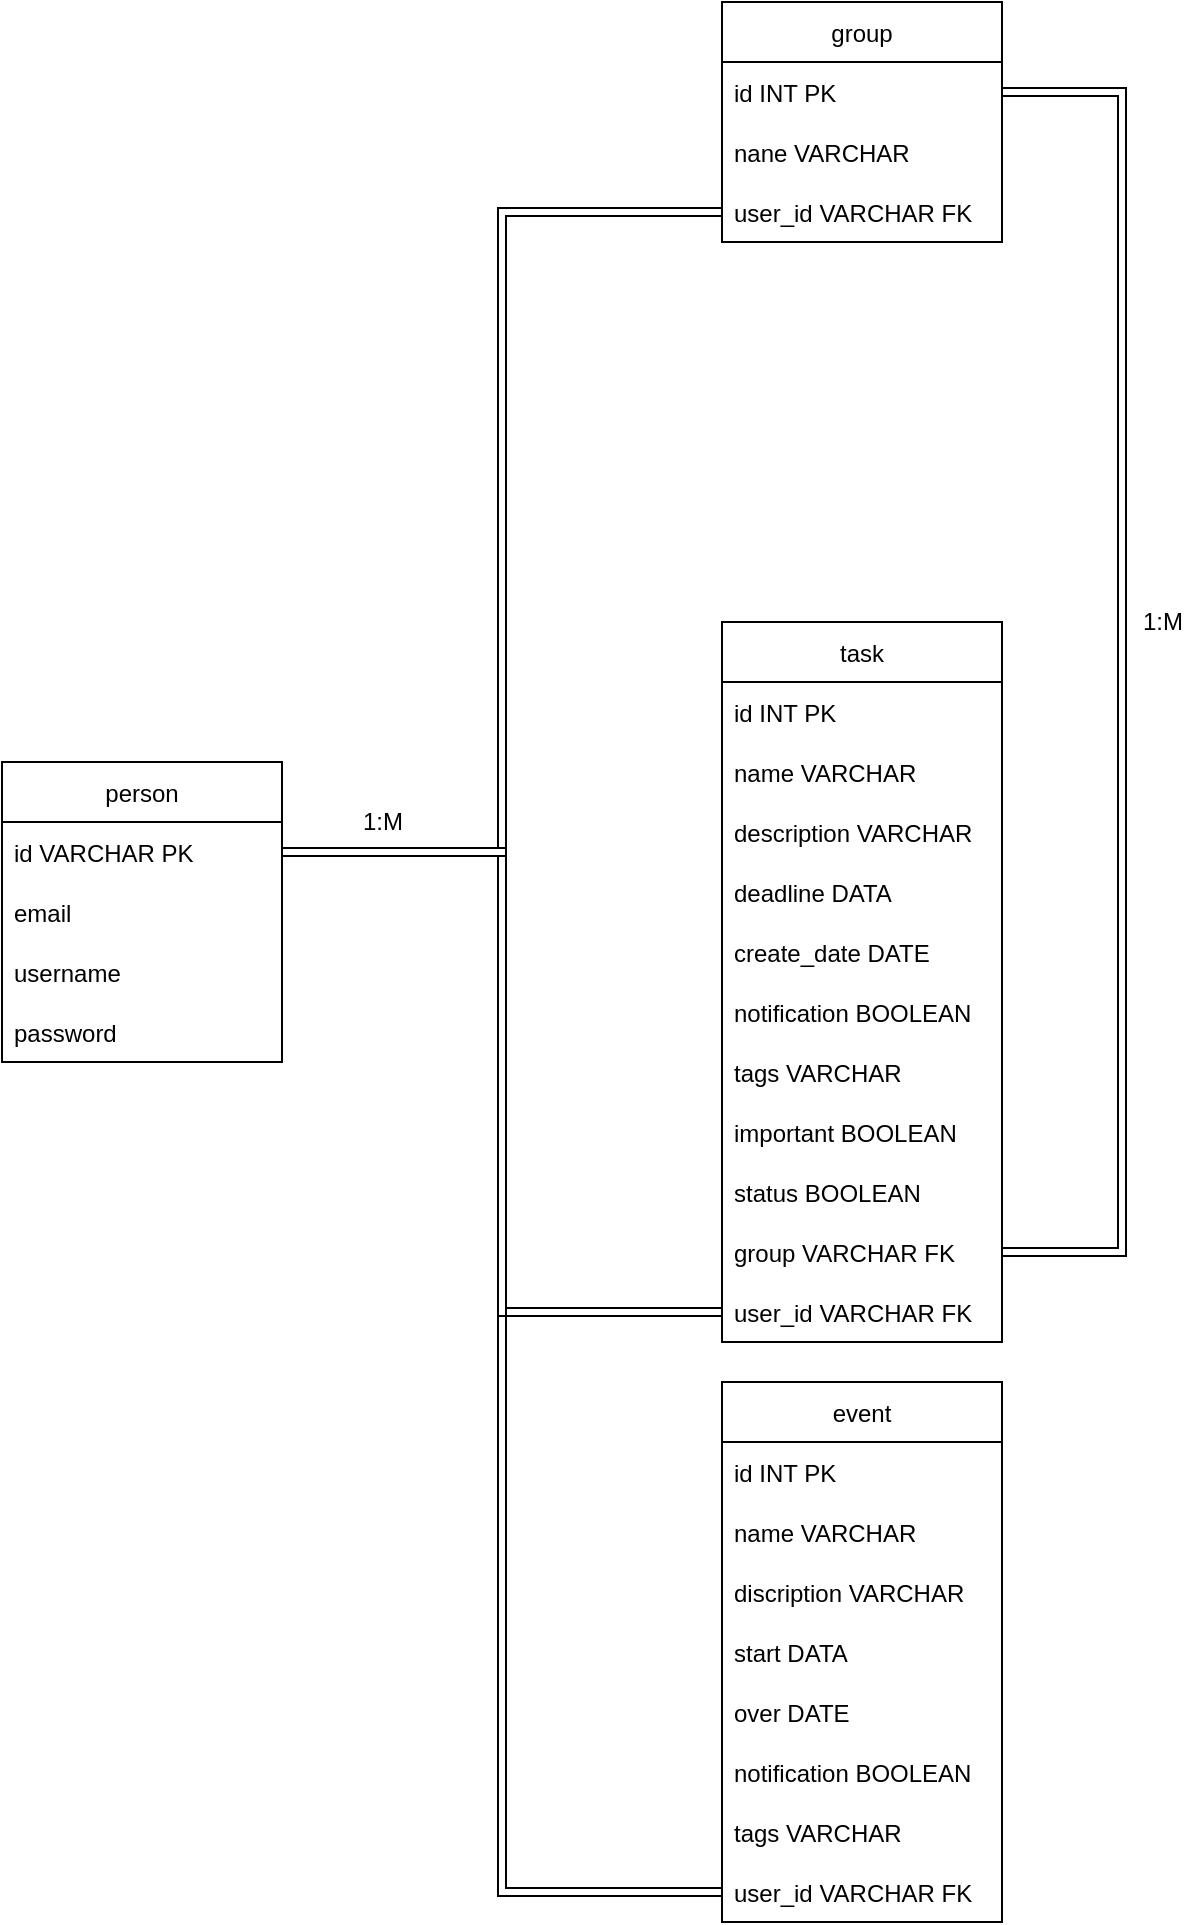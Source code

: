 <mxfile>
    <diagram id="L3uKIcgAJSvebKH7Oej2" name="Страница 1">
        <mxGraphModel dx="1893" dy="1969" grid="1" gridSize="10" guides="1" tooltips="1" connect="1" arrows="1" fold="1" page="1" pageScale="1" pageWidth="827" pageHeight="1169" math="0" shadow="0">
            <root>
                <mxCell id="0"/>
                <mxCell id="1" parent="0"/>
                <mxCell id="KK5dUH1kRxjqZKOhc843-1" value="task" style="swimlane;fontStyle=0;childLayout=stackLayout;horizontal=1;startSize=30;horizontalStack=0;resizeParent=1;resizeParentMax=0;resizeLast=0;collapsible=1;marginBottom=0;" parent="1" vertex="1">
                    <mxGeometry x="160" y="260" width="140" height="360" as="geometry"/>
                </mxCell>
                <mxCell id="KK5dUH1kRxjqZKOhc843-2" value="id INT PK" style="text;strokeColor=none;fillColor=none;align=left;verticalAlign=middle;spacingLeft=4;spacingRight=4;overflow=hidden;points=[[0,0.5],[1,0.5]];portConstraint=eastwest;rotatable=0;" parent="KK5dUH1kRxjqZKOhc843-1" vertex="1">
                    <mxGeometry y="30" width="140" height="30" as="geometry"/>
                </mxCell>
                <mxCell id="KK5dUH1kRxjqZKOhc843-49" value="name VARCHAR" style="text;strokeColor=none;fillColor=none;align=left;verticalAlign=middle;spacingLeft=4;spacingRight=4;overflow=hidden;points=[[0,0.5],[1,0.5]];portConstraint=eastwest;rotatable=0;" parent="KK5dUH1kRxjqZKOhc843-1" vertex="1">
                    <mxGeometry y="60" width="140" height="30" as="geometry"/>
                </mxCell>
                <mxCell id="KK5dUH1kRxjqZKOhc843-3" value="description VARCHAR" style="text;strokeColor=none;fillColor=none;align=left;verticalAlign=middle;spacingLeft=4;spacingRight=4;overflow=hidden;points=[[0,0.5],[1,0.5]];portConstraint=eastwest;rotatable=0;" parent="KK5dUH1kRxjqZKOhc843-1" vertex="1">
                    <mxGeometry y="90" width="140" height="30" as="geometry"/>
                </mxCell>
                <mxCell id="KK5dUH1kRxjqZKOhc843-4" value="deadline DATA" style="text;strokeColor=none;fillColor=none;align=left;verticalAlign=middle;spacingLeft=4;spacingRight=4;overflow=hidden;points=[[0,0.5],[1,0.5]];portConstraint=eastwest;rotatable=0;" parent="KK5dUH1kRxjqZKOhc843-1" vertex="1">
                    <mxGeometry y="120" width="140" height="30" as="geometry"/>
                </mxCell>
                <mxCell id="KK5dUH1kRxjqZKOhc843-7" value="create_date DATE" style="text;strokeColor=none;fillColor=none;align=left;verticalAlign=middle;spacingLeft=4;spacingRight=4;overflow=hidden;points=[[0,0.5],[1,0.5]];portConstraint=eastwest;rotatable=0;" parent="KK5dUH1kRxjqZKOhc843-1" vertex="1">
                    <mxGeometry y="150" width="140" height="30" as="geometry"/>
                </mxCell>
                <mxCell id="KK5dUH1kRxjqZKOhc843-9" value="notification BOOLEAN" style="text;strokeColor=none;fillColor=none;align=left;verticalAlign=middle;spacingLeft=4;spacingRight=4;overflow=hidden;points=[[0,0.5],[1,0.5]];portConstraint=eastwest;rotatable=0;" parent="KK5dUH1kRxjqZKOhc843-1" vertex="1">
                    <mxGeometry y="180" width="140" height="30" as="geometry"/>
                </mxCell>
                <mxCell id="KK5dUH1kRxjqZKOhc843-10" value="tags VARCHAR" style="text;strokeColor=none;fillColor=none;align=left;verticalAlign=middle;spacingLeft=4;spacingRight=4;overflow=hidden;points=[[0,0.5],[1,0.5]];portConstraint=eastwest;rotatable=0;" parent="KK5dUH1kRxjqZKOhc843-1" vertex="1">
                    <mxGeometry y="210" width="140" height="30" as="geometry"/>
                </mxCell>
                <mxCell id="KK5dUH1kRxjqZKOhc843-60" value="important BOOLEAN" style="text;strokeColor=none;fillColor=none;align=left;verticalAlign=middle;spacingLeft=4;spacingRight=4;overflow=hidden;points=[[0,0.5],[1,0.5]];portConstraint=eastwest;rotatable=0;" parent="KK5dUH1kRxjqZKOhc843-1" vertex="1">
                    <mxGeometry y="240" width="140" height="30" as="geometry"/>
                </mxCell>
                <mxCell id="KK5dUH1kRxjqZKOhc843-35" value="status BOOLEAN" style="text;strokeColor=none;fillColor=none;align=left;verticalAlign=middle;spacingLeft=4;spacingRight=4;overflow=hidden;points=[[0,0.5],[1,0.5]];portConstraint=eastwest;rotatable=0;" parent="KK5dUH1kRxjqZKOhc843-1" vertex="1">
                    <mxGeometry y="270" width="140" height="30" as="geometry"/>
                </mxCell>
                <mxCell id="KK5dUH1kRxjqZKOhc843-8" value="group VARCHAR FK" style="text;strokeColor=none;fillColor=none;align=left;verticalAlign=middle;spacingLeft=4;spacingRight=4;overflow=hidden;points=[[0,0.5],[1,0.5]];portConstraint=eastwest;rotatable=0;" parent="KK5dUH1kRxjqZKOhc843-1" vertex="1">
                    <mxGeometry y="300" width="140" height="30" as="geometry"/>
                </mxCell>
                <mxCell id="KK5dUH1kRxjqZKOhc843-16" value="user_id VARCHAR FK" style="text;strokeColor=none;fillColor=none;align=left;verticalAlign=middle;spacingLeft=4;spacingRight=4;overflow=hidden;points=[[0,0.5],[1,0.5]];portConstraint=eastwest;rotatable=0;" parent="KK5dUH1kRxjqZKOhc843-1" vertex="1">
                    <mxGeometry y="330" width="140" height="30" as="geometry"/>
                </mxCell>
                <mxCell id="KK5dUH1kRxjqZKOhc843-11" value="person" style="swimlane;fontStyle=0;childLayout=stackLayout;horizontal=1;startSize=30;horizontalStack=0;resizeParent=1;resizeParentMax=0;resizeLast=0;collapsible=1;marginBottom=0;" parent="1" vertex="1">
                    <mxGeometry x="-200" y="330" width="140" height="150" as="geometry"/>
                </mxCell>
                <mxCell id="KK5dUH1kRxjqZKOhc843-12" value="id VARCHAR PK" style="text;strokeColor=none;fillColor=none;align=left;verticalAlign=middle;spacingLeft=4;spacingRight=4;overflow=hidden;points=[[0,0.5],[1,0.5]];portConstraint=eastwest;rotatable=0;" parent="KK5dUH1kRxjqZKOhc843-11" vertex="1">
                    <mxGeometry y="30" width="140" height="30" as="geometry"/>
                </mxCell>
                <mxCell id="KK5dUH1kRxjqZKOhc843-13" value="email" style="text;strokeColor=none;fillColor=none;align=left;verticalAlign=middle;spacingLeft=4;spacingRight=4;overflow=hidden;points=[[0,0.5],[1,0.5]];portConstraint=eastwest;rotatable=0;" parent="KK5dUH1kRxjqZKOhc843-11" vertex="1">
                    <mxGeometry y="60" width="140" height="30" as="geometry"/>
                </mxCell>
                <mxCell id="KK5dUH1kRxjqZKOhc843-14" value="username" style="text;strokeColor=none;fillColor=none;align=left;verticalAlign=middle;spacingLeft=4;spacingRight=4;overflow=hidden;points=[[0,0.5],[1,0.5]];portConstraint=eastwest;rotatable=0;" parent="KK5dUH1kRxjqZKOhc843-11" vertex="1">
                    <mxGeometry y="90" width="140" height="30" as="geometry"/>
                </mxCell>
                <mxCell id="KK5dUH1kRxjqZKOhc843-15" value="password" style="text;strokeColor=none;fillColor=none;align=left;verticalAlign=middle;spacingLeft=4;spacingRight=4;overflow=hidden;points=[[0,0.5],[1,0.5]];portConstraint=eastwest;rotatable=0;" parent="KK5dUH1kRxjqZKOhc843-11" vertex="1">
                    <mxGeometry y="120" width="140" height="30" as="geometry"/>
                </mxCell>
                <mxCell id="KK5dUH1kRxjqZKOhc843-17" value="group" style="swimlane;fontStyle=0;childLayout=stackLayout;horizontal=1;startSize=30;horizontalStack=0;resizeParent=1;resizeParentMax=0;resizeLast=0;collapsible=1;marginBottom=0;" parent="1" vertex="1">
                    <mxGeometry x="160" y="-50" width="140" height="120" as="geometry"/>
                </mxCell>
                <mxCell id="KK5dUH1kRxjqZKOhc843-18" value="id INT PK" style="text;strokeColor=none;fillColor=none;align=left;verticalAlign=middle;spacingLeft=4;spacingRight=4;overflow=hidden;points=[[0,0.5],[1,0.5]];portConstraint=eastwest;rotatable=0;" parent="KK5dUH1kRxjqZKOhc843-17" vertex="1">
                    <mxGeometry y="30" width="140" height="30" as="geometry"/>
                </mxCell>
                <mxCell id="KK5dUH1kRxjqZKOhc843-19" value="nane VARCHAR" style="text;strokeColor=none;fillColor=none;align=left;verticalAlign=middle;spacingLeft=4;spacingRight=4;overflow=hidden;points=[[0,0.5],[1,0.5]];portConstraint=eastwest;rotatable=0;" parent="KK5dUH1kRxjqZKOhc843-17" vertex="1">
                    <mxGeometry y="60" width="140" height="30" as="geometry"/>
                </mxCell>
                <mxCell id="KK5dUH1kRxjqZKOhc843-25" value="user_id VARCHAR FK" style="text;strokeColor=none;fillColor=none;align=left;verticalAlign=middle;spacingLeft=4;spacingRight=4;overflow=hidden;points=[[0,0.5],[1,0.5]];portConstraint=eastwest;rotatable=0;" parent="KK5dUH1kRxjqZKOhc843-17" vertex="1">
                    <mxGeometry y="90" width="140" height="30" as="geometry"/>
                </mxCell>
                <mxCell id="KK5dUH1kRxjqZKOhc843-26" value="event" style="swimlane;fontStyle=0;childLayout=stackLayout;horizontal=1;startSize=30;horizontalStack=0;resizeParent=1;resizeParentMax=0;resizeLast=0;collapsible=1;marginBottom=0;" parent="1" vertex="1">
                    <mxGeometry x="160" y="640" width="140" height="270" as="geometry"/>
                </mxCell>
                <mxCell id="KK5dUH1kRxjqZKOhc843-27" value="id INT PK" style="text;strokeColor=none;fillColor=none;align=left;verticalAlign=middle;spacingLeft=4;spacingRight=4;overflow=hidden;points=[[0,0.5],[1,0.5]];portConstraint=eastwest;rotatable=0;" parent="KK5dUH1kRxjqZKOhc843-26" vertex="1">
                    <mxGeometry y="30" width="140" height="30" as="geometry"/>
                </mxCell>
                <mxCell id="KK5dUH1kRxjqZKOhc843-59" value="name VARCHAR" style="text;strokeColor=none;fillColor=none;align=left;verticalAlign=middle;spacingLeft=4;spacingRight=4;overflow=hidden;points=[[0,0.5],[1,0.5]];portConstraint=eastwest;rotatable=0;" parent="KK5dUH1kRxjqZKOhc843-26" vertex="1">
                    <mxGeometry y="60" width="140" height="30" as="geometry"/>
                </mxCell>
                <mxCell id="KK5dUH1kRxjqZKOhc843-28" value="discription VARCHAR" style="text;strokeColor=none;fillColor=none;align=left;verticalAlign=middle;spacingLeft=4;spacingRight=4;overflow=hidden;points=[[0,0.5],[1,0.5]];portConstraint=eastwest;rotatable=0;" parent="KK5dUH1kRxjqZKOhc843-26" vertex="1">
                    <mxGeometry y="90" width="140" height="30" as="geometry"/>
                </mxCell>
                <mxCell id="KK5dUH1kRxjqZKOhc843-29" value="start DATA" style="text;strokeColor=none;fillColor=none;align=left;verticalAlign=middle;spacingLeft=4;spacingRight=4;overflow=hidden;points=[[0,0.5],[1,0.5]];portConstraint=eastwest;rotatable=0;" parent="KK5dUH1kRxjqZKOhc843-26" vertex="1">
                    <mxGeometry y="120" width="140" height="30" as="geometry"/>
                </mxCell>
                <mxCell id="KK5dUH1kRxjqZKOhc843-30" value="over DATE" style="text;strokeColor=none;fillColor=none;align=left;verticalAlign=middle;spacingLeft=4;spacingRight=4;overflow=hidden;points=[[0,0.5],[1,0.5]];portConstraint=eastwest;rotatable=0;" parent="KK5dUH1kRxjqZKOhc843-26" vertex="1">
                    <mxGeometry y="150" width="140" height="30" as="geometry"/>
                </mxCell>
                <mxCell id="KK5dUH1kRxjqZKOhc843-31" value="notification BOOLEAN" style="text;strokeColor=none;fillColor=none;align=left;verticalAlign=middle;spacingLeft=4;spacingRight=4;overflow=hidden;points=[[0,0.5],[1,0.5]];portConstraint=eastwest;rotatable=0;" parent="KK5dUH1kRxjqZKOhc843-26" vertex="1">
                    <mxGeometry y="180" width="140" height="30" as="geometry"/>
                </mxCell>
                <mxCell id="KK5dUH1kRxjqZKOhc843-32" value="tags VARCHAR" style="text;strokeColor=none;fillColor=none;align=left;verticalAlign=middle;spacingLeft=4;spacingRight=4;overflow=hidden;points=[[0,0.5],[1,0.5]];portConstraint=eastwest;rotatable=0;" parent="KK5dUH1kRxjqZKOhc843-26" vertex="1">
                    <mxGeometry y="210" width="140" height="30" as="geometry"/>
                </mxCell>
                <mxCell id="KK5dUH1kRxjqZKOhc843-34" value="user_id VARCHAR FK" style="text;strokeColor=none;fillColor=none;align=left;verticalAlign=middle;spacingLeft=4;spacingRight=4;overflow=hidden;points=[[0,0.5],[1,0.5]];portConstraint=eastwest;rotatable=0;" parent="KK5dUH1kRxjqZKOhc843-26" vertex="1">
                    <mxGeometry y="240" width="140" height="30" as="geometry"/>
                </mxCell>
                <mxCell id="KK5dUH1kRxjqZKOhc843-52" style="edgeStyle=orthogonalEdgeStyle;shape=link;rounded=0;orthogonalLoop=1;jettySize=auto;html=1;entryX=0;entryY=0.5;entryDx=0;entryDy=0;" parent="1" source="KK5dUH1kRxjqZKOhc843-12" target="KK5dUH1kRxjqZKOhc843-16" edge="1">
                    <mxGeometry relative="1" as="geometry"/>
                </mxCell>
                <mxCell id="KK5dUH1kRxjqZKOhc843-53" style="edgeStyle=orthogonalEdgeStyle;shape=link;rounded=0;orthogonalLoop=1;jettySize=auto;html=1;entryX=0;entryY=0.5;entryDx=0;entryDy=0;" parent="1" source="KK5dUH1kRxjqZKOhc843-12" target="KK5dUH1kRxjqZKOhc843-25" edge="1">
                    <mxGeometry relative="1" as="geometry"/>
                </mxCell>
                <mxCell id="KK5dUH1kRxjqZKOhc843-55" style="edgeStyle=orthogonalEdgeStyle;shape=link;rounded=0;orthogonalLoop=1;jettySize=auto;html=1;entryX=0;entryY=0.5;entryDx=0;entryDy=0;" parent="1" source="KK5dUH1kRxjqZKOhc843-12" target="KK5dUH1kRxjqZKOhc843-34" edge="1">
                    <mxGeometry relative="1" as="geometry"/>
                </mxCell>
                <mxCell id="KK5dUH1kRxjqZKOhc843-56" value="1:M" style="text;html=1;align=center;verticalAlign=middle;resizable=0;points=[];autosize=1;strokeColor=none;fillColor=none;" parent="1" vertex="1">
                    <mxGeometry x="-30" y="350" width="40" height="20" as="geometry"/>
                </mxCell>
                <mxCell id="KK5dUH1kRxjqZKOhc843-57" style="edgeStyle=orthogonalEdgeStyle;shape=link;rounded=0;orthogonalLoop=1;jettySize=auto;html=1;entryX=1;entryY=0.5;entryDx=0;entryDy=0;" parent="1" source="KK5dUH1kRxjqZKOhc843-18" target="KK5dUH1kRxjqZKOhc843-8" edge="1">
                    <mxGeometry relative="1" as="geometry">
                        <Array as="points">
                            <mxPoint x="360" y="-5"/>
                            <mxPoint x="360" y="575"/>
                        </Array>
                    </mxGeometry>
                </mxCell>
                <mxCell id="KK5dUH1kRxjqZKOhc843-58" value="1:M" style="text;html=1;align=center;verticalAlign=middle;resizable=0;points=[];autosize=1;strokeColor=none;fillColor=none;" parent="1" vertex="1">
                    <mxGeometry x="360" y="250" width="40" height="20" as="geometry"/>
                </mxCell>
            </root>
        </mxGraphModel>
    </diagram>
</mxfile>